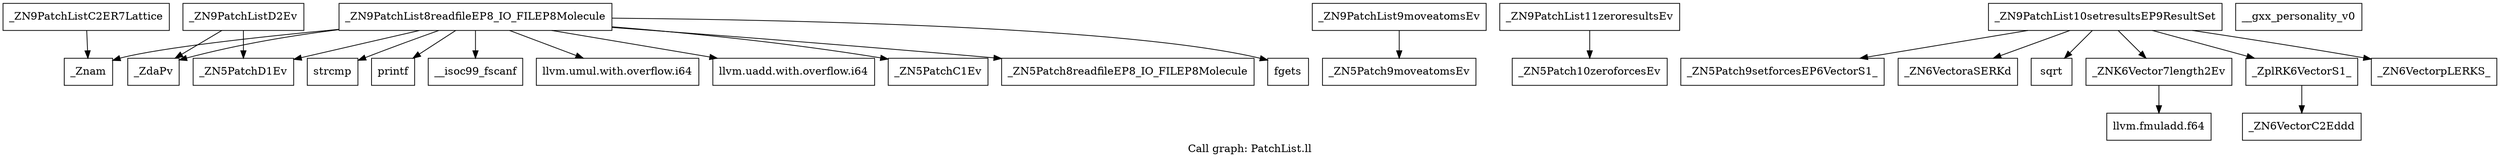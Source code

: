 digraph "Call graph: PatchList.ll" {
	label="Call graph: PatchList.ll";

	Node0x557f6def4070 [shape=record,label="{_ZN9PatchListC2ER7Lattice}"];
	Node0x557f6def4070 -> Node0x557f6def2b50;
	Node0x557f6def2b50 [shape=record,label="{_Znam}"];
	Node0x557f6ded7c20 [shape=record,label="{_ZN9PatchListD2Ev}"];
	Node0x557f6ded7c20 -> Node0x557f6ded9a60;
	Node0x557f6ded7c20 -> Node0x557f6dedbc00;
	Node0x557f6ded9a60 [shape=record,label="{_ZN5PatchD1Ev}"];
	Node0x557f6dedbc00 [shape=record,label="{_ZdaPv}"];
	Node0x557f6df016c0 [shape=record,label="{_ZN9PatchList9moveatomsEv}"];
	Node0x557f6df016c0 -> Node0x557f6deddb50;
	Node0x557f6deddb50 [shape=record,label="{_ZN5Patch9moveatomsEv}"];
	Node0x557f6dee20d0 [shape=record,label="{_ZN9PatchList11zeroresultsEv}"];
	Node0x557f6dee20d0 -> Node0x557f6dee2800;
	Node0x557f6dee2800 [shape=record,label="{_ZN5Patch10zeroforcesEv}"];
	Node0x557f6dee5570 [shape=record,label="{_ZN9PatchList10setresultsEP9ResultSet}"];
	Node0x557f6dee5570 -> Node0x557f6dee5ac0;
	Node0x557f6dee5570 -> Node0x557f6dee6fb0;
	Node0x557f6dee5570 -> Node0x557f6def03e0;
	Node0x557f6dee5570 -> Node0x557f6deef090;
	Node0x557f6dee5570 -> Node0x557f6deec590;
	Node0x557f6dee5570 -> Node0x557f6deee670;
	Node0x557f6deec590 [shape=record,label="{_ZplRK6VectorS1_}"];
	Node0x557f6deec590 -> Node0x557f6def12e0;
	Node0x557f6dee5ac0 [shape=record,label="{_ZN5Patch9setforcesEP6VectorS1_}"];
	Node0x557f6dee6fb0 [shape=record,label="{_ZN6VectoraSERKd}"];
	Node0x557f6deee670 [shape=record,label="{_ZN6VectorpLERKS_}"];
	Node0x557f6deef090 [shape=record,label="{_ZNK6Vector7length2Ev}"];
	Node0x557f6deef090 -> Node0x557f6def2110;
	Node0x557f6def03e0 [shape=record,label="{sqrt}"];
	Node0x557f6def5090 [shape=record,label="{_ZN9PatchList8readfileEP8_IO_FILEP8Molecule}"];
	Node0x557f6def5090 -> Node0x557f6def5ea0;
	Node0x557f6def5090 -> Node0x557f6def6d20;
	Node0x557f6def5090 -> Node0x557f6def6a00;
	Node0x557f6def5090 -> Node0x557f6df05db0;
	Node0x557f6def5090 -> Node0x557f6dedbc00;
	Node0x557f6def5090 -> Node0x557f6df05e30;
	Node0x557f6def5090 -> Node0x557f6df05eb0;
	Node0x557f6def5090 -> Node0x557f6def2b50;
	Node0x557f6def5090 -> Node0x557f6df05f30;
	Node0x557f6def5090 -> Node0x557f6df05fb0;
	Node0x557f6def5090 -> Node0x557f6ded9a60;
	Node0x557f6def5ea0 [shape=record,label="{fgets}"];
	Node0x557f6def6d20 [shape=record,label="{strcmp}"];
	Node0x557f6def6a00 [shape=record,label="{printf}"];
	Node0x557f6df05db0 [shape=record,label="{__isoc99_fscanf}"];
	Node0x557f6df05e30 [shape=record,label="{llvm.umul.with.overflow.i64}"];
	Node0x557f6df05eb0 [shape=record,label="{llvm.uadd.with.overflow.i64}"];
	Node0x557f6df05f30 [shape=record,label="{_ZN5PatchC1Ev}"];
	Node0x557f6df060c0 [shape=record,label="{__gxx_personality_v0}"];
	Node0x557f6df05fb0 [shape=record,label="{_ZN5Patch8readfileEP8_IO_FILEP8Molecule}"];
	Node0x557f6def12e0 [shape=record,label="{_ZN6VectorC2Eddd}"];
	Node0x557f6def2110 [shape=record,label="{llvm.fmuladd.f64}"];
}
